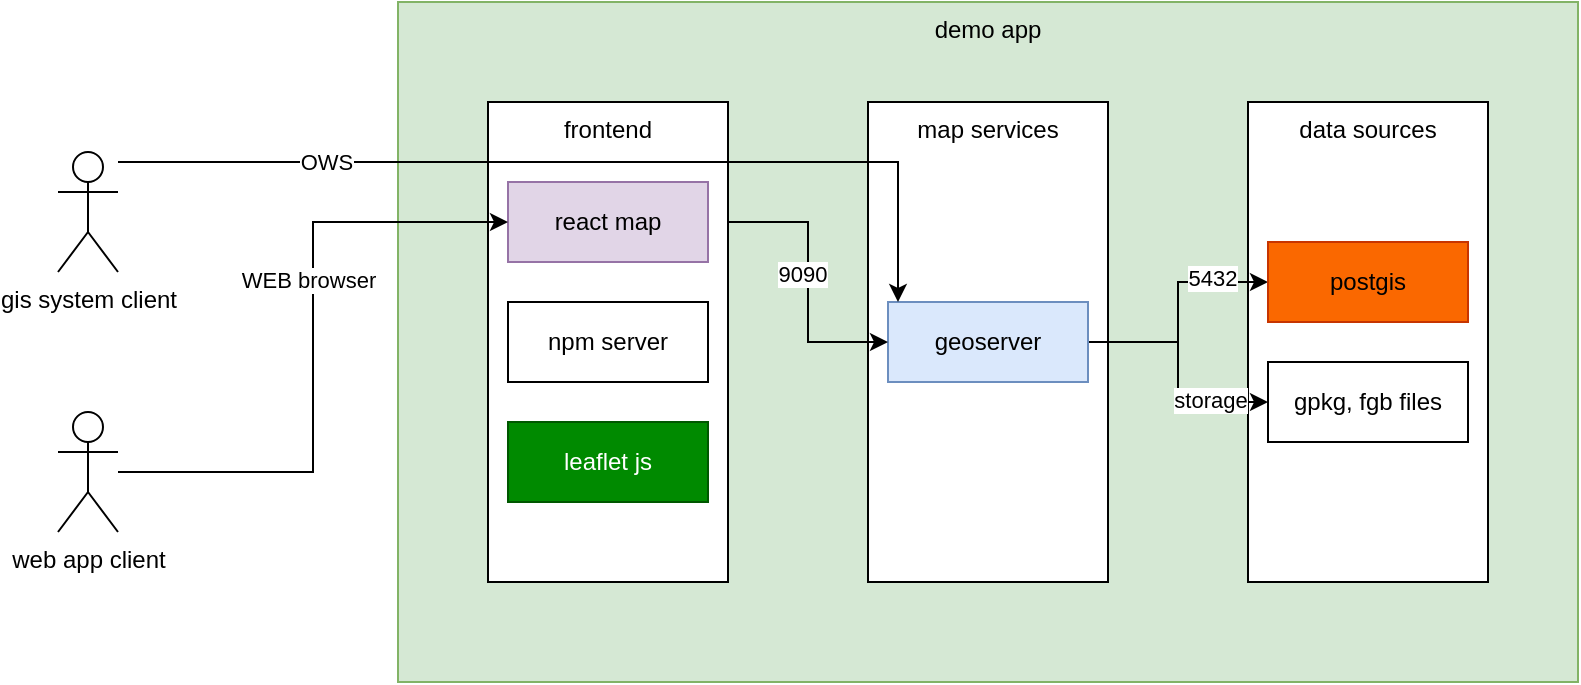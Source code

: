 <mxfile version="24.2.5" type="github">
  <diagram name="demo app" id="fjOJgnHYhJWx10o1X0Ai">
    <mxGraphModel dx="996" dy="533" grid="1" gridSize="10" guides="1" tooltips="1" connect="1" arrows="1" fold="1" page="1" pageScale="1" pageWidth="827" pageHeight="1169" math="0" shadow="0">
      <root>
        <mxCell id="0" />
        <mxCell id="1" parent="0" />
        <mxCell id="8JMY7CaB1Fym16HcLXsQ-14" value="demo app" style="rounded=0;whiteSpace=wrap;html=1;verticalAlign=top;fillColor=#d5e8d4;strokeColor=#82b366;" vertex="1" parent="1">
          <mxGeometry x="210" y="110" width="590" height="340" as="geometry" />
        </mxCell>
        <mxCell id="8JMY7CaB1Fym16HcLXsQ-1" value="frontend" style="rounded=0;whiteSpace=wrap;html=1;verticalAlign=top;" vertex="1" parent="1">
          <mxGeometry x="255" y="160" width="120" height="240" as="geometry" />
        </mxCell>
        <mxCell id="8JMY7CaB1Fym16HcLXsQ-2" value="map services" style="rounded=0;whiteSpace=wrap;html=1;verticalAlign=top;" vertex="1" parent="1">
          <mxGeometry x="445" y="160" width="120" height="240" as="geometry" />
        </mxCell>
        <mxCell id="8JMY7CaB1Fym16HcLXsQ-3" value="data sources" style="rounded=0;whiteSpace=wrap;html=1;verticalAlign=top;" vertex="1" parent="1">
          <mxGeometry x="635" y="160" width="120" height="240" as="geometry" />
        </mxCell>
        <mxCell id="8JMY7CaB1Fym16HcLXsQ-4" value="react map" style="rounded=0;whiteSpace=wrap;html=1;fillColor=#e1d5e7;strokeColor=#9673a6;" vertex="1" parent="1">
          <mxGeometry x="265" y="200" width="100" height="40" as="geometry" />
        </mxCell>
        <mxCell id="8JMY7CaB1Fym16HcLXsQ-5" value="npm server" style="rounded=0;whiteSpace=wrap;html=1;" vertex="1" parent="1">
          <mxGeometry x="265" y="260" width="100" height="40" as="geometry" />
        </mxCell>
        <mxCell id="8JMY7CaB1Fym16HcLXsQ-6" value="leaflet js" style="rounded=0;whiteSpace=wrap;html=1;fillColor=#008a00;fontColor=#ffffff;strokeColor=#005700;" vertex="1" parent="1">
          <mxGeometry x="265" y="320" width="100" height="40" as="geometry" />
        </mxCell>
        <mxCell id="8JMY7CaB1Fym16HcLXsQ-16" style="edgeStyle=orthogonalEdgeStyle;rounded=0;orthogonalLoop=1;jettySize=auto;html=1;entryX=0;entryY=0.5;entryDx=0;entryDy=0;" edge="1" parent="1" source="8JMY7CaB1Fym16HcLXsQ-8" target="8JMY7CaB1Fym16HcLXsQ-11">
          <mxGeometry relative="1" as="geometry" />
        </mxCell>
        <mxCell id="8JMY7CaB1Fym16HcLXsQ-26" value="5432" style="edgeLabel;html=1;align=center;verticalAlign=middle;resizable=0;points=[];" vertex="1" connectable="0" parent="8JMY7CaB1Fym16HcLXsQ-16">
          <mxGeometry x="0.536" y="2" relative="1" as="geometry">
            <mxPoint as="offset" />
          </mxGeometry>
        </mxCell>
        <mxCell id="8JMY7CaB1Fym16HcLXsQ-17" style="edgeStyle=orthogonalEdgeStyle;rounded=0;orthogonalLoop=1;jettySize=auto;html=1;entryX=0;entryY=0.5;entryDx=0;entryDy=0;" edge="1" parent="1" source="8JMY7CaB1Fym16HcLXsQ-8" target="8JMY7CaB1Fym16HcLXsQ-12">
          <mxGeometry relative="1" as="geometry" />
        </mxCell>
        <mxCell id="8JMY7CaB1Fym16HcLXsQ-27" value="storage" style="edgeLabel;html=1;align=center;verticalAlign=middle;resizable=0;points=[];" vertex="1" connectable="0" parent="8JMY7CaB1Fym16HcLXsQ-17">
          <mxGeometry x="0.517" y="1" relative="1" as="geometry">
            <mxPoint as="offset" />
          </mxGeometry>
        </mxCell>
        <mxCell id="8JMY7CaB1Fym16HcLXsQ-8" value="geoserver" style="rounded=0;whiteSpace=wrap;html=1;fillColor=#dae8fc;strokeColor=#6c8ebf;" vertex="1" parent="1">
          <mxGeometry x="455" y="260" width="100" height="40" as="geometry" />
        </mxCell>
        <mxCell id="8JMY7CaB1Fym16HcLXsQ-11" value="postgis" style="rounded=0;whiteSpace=wrap;html=1;fillColor=#fa6800;fontColor=#000000;strokeColor=#C73500;" vertex="1" parent="1">
          <mxGeometry x="645" y="230" width="100" height="40" as="geometry" />
        </mxCell>
        <mxCell id="8JMY7CaB1Fym16HcLXsQ-12" value="gpkg, fgb files" style="rounded=0;whiteSpace=wrap;html=1;" vertex="1" parent="1">
          <mxGeometry x="645" y="290" width="100" height="40" as="geometry" />
        </mxCell>
        <mxCell id="8JMY7CaB1Fym16HcLXsQ-15" style="edgeStyle=orthogonalEdgeStyle;rounded=0;orthogonalLoop=1;jettySize=auto;html=1;exitX=1;exitY=0.25;exitDx=0;exitDy=0;entryX=0;entryY=0.5;entryDx=0;entryDy=0;" edge="1" parent="1" source="8JMY7CaB1Fym16HcLXsQ-1" target="8JMY7CaB1Fym16HcLXsQ-8">
          <mxGeometry relative="1" as="geometry" />
        </mxCell>
        <mxCell id="8JMY7CaB1Fym16HcLXsQ-28" value="9090" style="edgeLabel;html=1;align=center;verticalAlign=middle;resizable=0;points=[];" vertex="1" connectable="0" parent="8JMY7CaB1Fym16HcLXsQ-15">
          <mxGeometry x="-0.063" y="-3" relative="1" as="geometry">
            <mxPoint as="offset" />
          </mxGeometry>
        </mxCell>
        <mxCell id="8JMY7CaB1Fym16HcLXsQ-23" style="edgeStyle=orthogonalEdgeStyle;rounded=0;orthogonalLoop=1;jettySize=auto;html=1;" edge="1" parent="1" source="8JMY7CaB1Fym16HcLXsQ-19">
          <mxGeometry relative="1" as="geometry">
            <mxPoint x="460" y="260" as="targetPoint" />
            <Array as="points">
              <mxPoint x="460" y="190" />
              <mxPoint x="460" y="260" />
            </Array>
          </mxGeometry>
        </mxCell>
        <mxCell id="8JMY7CaB1Fym16HcLXsQ-24" value="OWS" style="edgeLabel;html=1;align=center;verticalAlign=middle;resizable=0;points=[];" vertex="1" connectable="0" parent="8JMY7CaB1Fym16HcLXsQ-23">
          <mxGeometry x="-0.549" relative="1" as="geometry">
            <mxPoint as="offset" />
          </mxGeometry>
        </mxCell>
        <mxCell id="8JMY7CaB1Fym16HcLXsQ-19" value="gis system client" style="shape=umlActor;verticalLabelPosition=bottom;verticalAlign=top;html=1;outlineConnect=0;" vertex="1" parent="1">
          <mxGeometry x="40" y="185" width="30" height="60" as="geometry" />
        </mxCell>
        <mxCell id="8JMY7CaB1Fym16HcLXsQ-22" style="edgeStyle=orthogonalEdgeStyle;rounded=0;orthogonalLoop=1;jettySize=auto;html=1;entryX=0;entryY=0.5;entryDx=0;entryDy=0;" edge="1" parent="1" source="8JMY7CaB1Fym16HcLXsQ-20" target="8JMY7CaB1Fym16HcLXsQ-4">
          <mxGeometry relative="1" as="geometry" />
        </mxCell>
        <mxCell id="8JMY7CaB1Fym16HcLXsQ-25" value="WEB browser" style="edgeLabel;html=1;align=center;verticalAlign=middle;resizable=0;points=[];" vertex="1" connectable="0" parent="8JMY7CaB1Fym16HcLXsQ-22">
          <mxGeometry x="0.217" y="3" relative="1" as="geometry">
            <mxPoint y="1" as="offset" />
          </mxGeometry>
        </mxCell>
        <mxCell id="8JMY7CaB1Fym16HcLXsQ-20" value="web app client" style="shape=umlActor;verticalLabelPosition=bottom;verticalAlign=top;html=1;outlineConnect=0;" vertex="1" parent="1">
          <mxGeometry x="40" y="315" width="30" height="60" as="geometry" />
        </mxCell>
      </root>
    </mxGraphModel>
  </diagram>
</mxfile>
